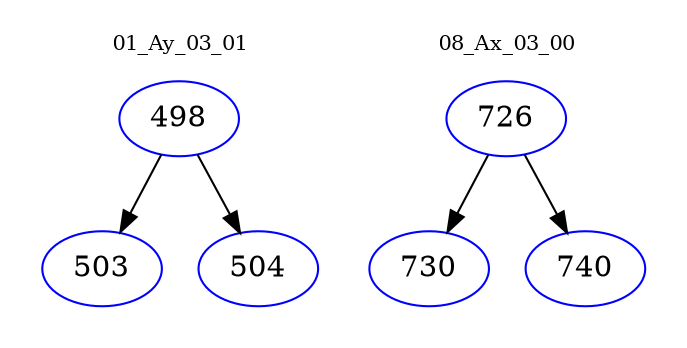digraph{
subgraph cluster_0 {
color = white
label = "01_Ay_03_01";
fontsize=10;
T0_498 [label="498", color="blue"]
T0_498 -> T0_503 [color="black"]
T0_503 [label="503", color="blue"]
T0_498 -> T0_504 [color="black"]
T0_504 [label="504", color="blue"]
}
subgraph cluster_1 {
color = white
label = "08_Ax_03_00";
fontsize=10;
T1_726 [label="726", color="blue"]
T1_726 -> T1_730 [color="black"]
T1_730 [label="730", color="blue"]
T1_726 -> T1_740 [color="black"]
T1_740 [label="740", color="blue"]
}
}
